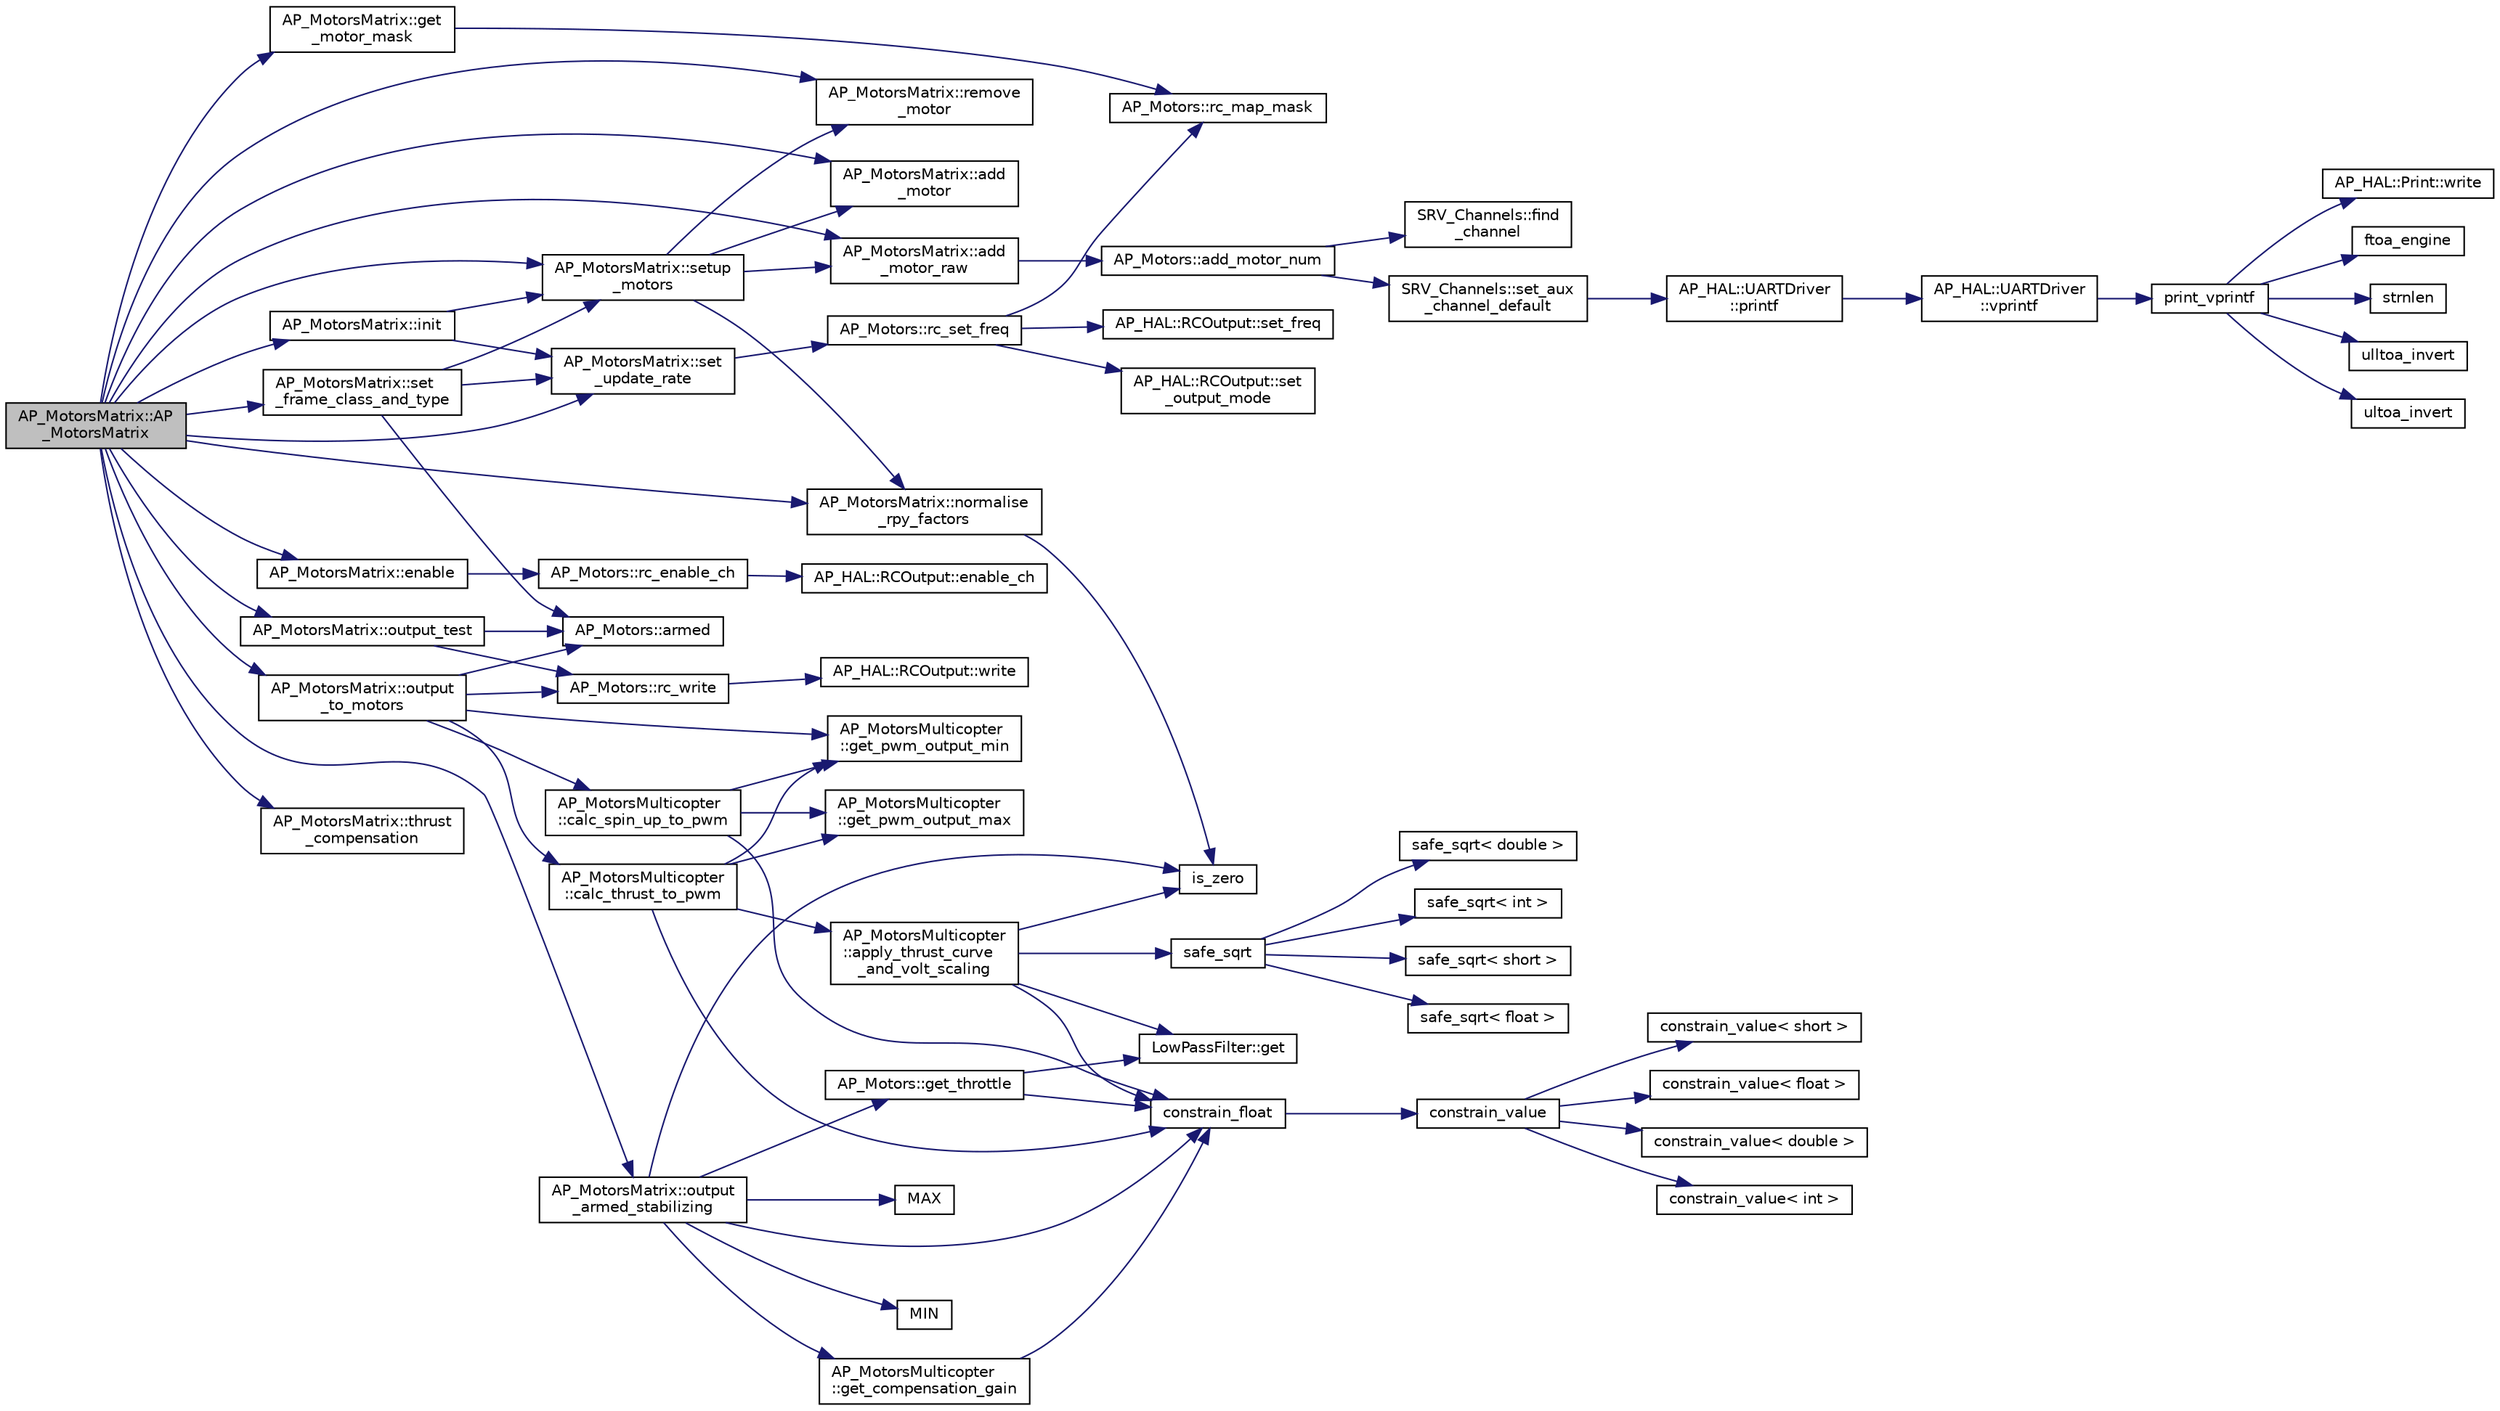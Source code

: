 digraph "AP_MotorsMatrix::AP_MotorsMatrix"
{
 // INTERACTIVE_SVG=YES
  edge [fontname="Helvetica",fontsize="10",labelfontname="Helvetica",labelfontsize="10"];
  node [fontname="Helvetica",fontsize="10",shape=record];
  rankdir="LR";
  Node1 [label="AP_MotorsMatrix::AP\l_MotorsMatrix",height=0.2,width=0.4,color="black", fillcolor="grey75", style="filled", fontcolor="black"];
  Node1 -> Node2 [color="midnightblue",fontsize="10",style="solid",fontname="Helvetica"];
  Node2 [label="AP_MotorsMatrix::init",height=0.2,width=0.4,color="black", fillcolor="white", style="filled",URL="$classAP__MotorsMatrix.html#aac841b5c0bd90818f0dbf5ea523b9ec7"];
  Node2 -> Node3 [color="midnightblue",fontsize="10",style="solid",fontname="Helvetica"];
  Node3 [label="AP_MotorsMatrix::setup\l_motors",height=0.2,width=0.4,color="black", fillcolor="white", style="filled",URL="$classAP__MotorsMatrix.html#add4cc7528ad5a337f58ec38a64156bd4"];
  Node3 -> Node4 [color="midnightblue",fontsize="10",style="solid",fontname="Helvetica"];
  Node4 [label="AP_MotorsMatrix::remove\l_motor",height=0.2,width=0.4,color="black", fillcolor="white", style="filled",URL="$classAP__MotorsMatrix.html#a586b776b1ea64bb0590a50997d17dcb1"];
  Node3 -> Node5 [color="midnightblue",fontsize="10",style="solid",fontname="Helvetica"];
  Node5 [label="AP_MotorsMatrix::add\l_motor",height=0.2,width=0.4,color="black", fillcolor="white", style="filled",URL="$classAP__MotorsMatrix.html#a96211b4b9a24e1abc125892780815b32"];
  Node3 -> Node6 [color="midnightblue",fontsize="10",style="solid",fontname="Helvetica"];
  Node6 [label="AP_MotorsMatrix::add\l_motor_raw",height=0.2,width=0.4,color="black", fillcolor="white", style="filled",URL="$classAP__MotorsMatrix.html#a7845148fb3e5acb078d0dc121d75470b"];
  Node6 -> Node7 [color="midnightblue",fontsize="10",style="solid",fontname="Helvetica"];
  Node7 [label="AP_Motors::add_motor_num",height=0.2,width=0.4,color="black", fillcolor="white", style="filled",URL="$classAP__Motors.html#ad0a73edfaa0d7b5c4f325a823c7781f4"];
  Node7 -> Node8 [color="midnightblue",fontsize="10",style="solid",fontname="Helvetica"];
  Node8 [label="SRV_Channels::set_aux\l_channel_default",height=0.2,width=0.4,color="black", fillcolor="white", style="filled",URL="$classSRV__Channels.html#a97577ca02c12e3b851cd5d563d32b640"];
  Node8 -> Node9 [color="midnightblue",fontsize="10",style="solid",fontname="Helvetica"];
  Node9 [label="AP_HAL::UARTDriver\l::printf",height=0.2,width=0.4,color="black", fillcolor="white", style="filled",URL="$classAP__HAL_1_1UARTDriver.html#a6ceedc792594e59fc7d80b39a435f027"];
  Node9 -> Node10 [color="midnightblue",fontsize="10",style="solid",fontname="Helvetica"];
  Node10 [label="AP_HAL::UARTDriver\l::vprintf",height=0.2,width=0.4,color="black", fillcolor="white", style="filled",URL="$classAP__HAL_1_1UARTDriver.html#aa8abfb6d6641299472c29ac1edde559f"];
  Node10 -> Node11 [color="midnightblue",fontsize="10",style="solid",fontname="Helvetica"];
  Node11 [label="print_vprintf",height=0.2,width=0.4,color="black", fillcolor="white", style="filled",URL="$print__vprintf_8cpp.html#a1534eaeab54696df96975b56d9f49212"];
  Node11 -> Node12 [color="midnightblue",fontsize="10",style="solid",fontname="Helvetica"];
  Node12 [label="AP_HAL::Print::write",height=0.2,width=0.4,color="black", fillcolor="white", style="filled",URL="$classAP__HAL_1_1Print.html#acc65391952a43334f8f5c9bef341f501"];
  Node11 -> Node13 [color="midnightblue",fontsize="10",style="solid",fontname="Helvetica"];
  Node13 [label="ftoa_engine",height=0.2,width=0.4,color="black", fillcolor="white", style="filled",URL="$ftoa__engine_8cpp.html#a1c28234da8f20b43c85890d4bb452947"];
  Node11 -> Node14 [color="midnightblue",fontsize="10",style="solid",fontname="Helvetica"];
  Node14 [label="strnlen",height=0.2,width=0.4,color="black", fillcolor="white", style="filled",URL="$replace_8cpp.html#a880bcc7b85a09e6254691bebd5344b51"];
  Node11 -> Node15 [color="midnightblue",fontsize="10",style="solid",fontname="Helvetica"];
  Node15 [label="ulltoa_invert",height=0.2,width=0.4,color="black", fillcolor="white", style="filled",URL="$utoa__invert_8cpp.html#a34926f552460b47c414ec4d83b32815c"];
  Node11 -> Node16 [color="midnightblue",fontsize="10",style="solid",fontname="Helvetica"];
  Node16 [label="ultoa_invert",height=0.2,width=0.4,color="black", fillcolor="white", style="filled",URL="$utoa__invert_8cpp.html#a5d99bba8e697c1e11da489d88fca8559"];
  Node7 -> Node17 [color="midnightblue",fontsize="10",style="solid",fontname="Helvetica"];
  Node17 [label="SRV_Channels::find\l_channel",height=0.2,width=0.4,color="black", fillcolor="white", style="filled",URL="$classSRV__Channels.html#aa8ce392569ac9b773e5edd27bd3c6650"];
  Node3 -> Node18 [color="midnightblue",fontsize="10",style="solid",fontname="Helvetica"];
  Node18 [label="AP_MotorsMatrix::normalise\l_rpy_factors",height=0.2,width=0.4,color="black", fillcolor="white", style="filled",URL="$classAP__MotorsMatrix.html#a9a8a1478be4206233f70886a860f00e0"];
  Node18 -> Node19 [color="midnightblue",fontsize="10",style="solid",fontname="Helvetica"];
  Node19 [label="is_zero",height=0.2,width=0.4,color="black", fillcolor="white", style="filled",URL="$AP__Math_8h.html#a2a12cce483e9b870da70d30406d82c60"];
  Node2 -> Node20 [color="midnightblue",fontsize="10",style="solid",fontname="Helvetica"];
  Node20 [label="AP_MotorsMatrix::set\l_update_rate",height=0.2,width=0.4,color="black", fillcolor="white", style="filled",URL="$classAP__MotorsMatrix.html#a4ccbbe0d2641a973f7140b5c8ba7724e"];
  Node20 -> Node21 [color="midnightblue",fontsize="10",style="solid",fontname="Helvetica"];
  Node21 [label="AP_Motors::rc_set_freq",height=0.2,width=0.4,color="black", fillcolor="white", style="filled",URL="$classAP__Motors.html#a3d84a895c644d34e7fe78d7301ccf534"];
  Node21 -> Node22 [color="midnightblue",fontsize="10",style="solid",fontname="Helvetica"];
  Node22 [label="AP_Motors::rc_map_mask",height=0.2,width=0.4,color="black", fillcolor="white", style="filled",URL="$classAP__Motors.html#ac3abe2484a90e4717f50b63613e05ba6"];
  Node21 -> Node23 [color="midnightblue",fontsize="10",style="solid",fontname="Helvetica"];
  Node23 [label="AP_HAL::RCOutput::set_freq",height=0.2,width=0.4,color="black", fillcolor="white", style="filled",URL="$classAP__HAL_1_1RCOutput.html#ae7903398aa18e2472dd34081e626dcb7"];
  Node21 -> Node24 [color="midnightblue",fontsize="10",style="solid",fontname="Helvetica"];
  Node24 [label="AP_HAL::RCOutput::set\l_output_mode",height=0.2,width=0.4,color="black", fillcolor="white", style="filled",URL="$classAP__HAL_1_1RCOutput.html#a2750a3caebe138a66da523e78502d51c"];
  Node1 -> Node25 [color="midnightblue",fontsize="10",style="solid",fontname="Helvetica"];
  Node25 [label="AP_MotorsMatrix::set\l_frame_class_and_type",height=0.2,width=0.4,color="black", fillcolor="white", style="filled",URL="$classAP__MotorsMatrix.html#a58482c4eb0d57303b9bd7f7e122e7187"];
  Node25 -> Node26 [color="midnightblue",fontsize="10",style="solid",fontname="Helvetica"];
  Node26 [label="AP_Motors::armed",height=0.2,width=0.4,color="black", fillcolor="white", style="filled",URL="$classAP__Motors.html#abb781661db2b685644795dfe8f5a655f"];
  Node25 -> Node3 [color="midnightblue",fontsize="10",style="solid",fontname="Helvetica"];
  Node25 -> Node20 [color="midnightblue",fontsize="10",style="solid",fontname="Helvetica"];
  Node1 -> Node20 [color="midnightblue",fontsize="10",style="solid",fontname="Helvetica"];
  Node1 -> Node27 [color="midnightblue",fontsize="10",style="solid",fontname="Helvetica"];
  Node27 [label="AP_MotorsMatrix::enable",height=0.2,width=0.4,color="black", fillcolor="white", style="filled",URL="$classAP__MotorsMatrix.html#a934ca726182ad47b9fa2fe78aeb076c2"];
  Node27 -> Node28 [color="midnightblue",fontsize="10",style="solid",fontname="Helvetica"];
  Node28 [label="AP_Motors::rc_enable_ch",height=0.2,width=0.4,color="black", fillcolor="white", style="filled",URL="$classAP__Motors.html#a91e69152a30b5e1020f3e49271b9d054"];
  Node28 -> Node29 [color="midnightblue",fontsize="10",style="solid",fontname="Helvetica"];
  Node29 [label="AP_HAL::RCOutput::enable_ch",height=0.2,width=0.4,color="black", fillcolor="white", style="filled",URL="$classAP__HAL_1_1RCOutput.html#a25196bb820266d4afcae14d0acdb7e1c"];
  Node1 -> Node30 [color="midnightblue",fontsize="10",style="solid",fontname="Helvetica"];
  Node30 [label="AP_MotorsMatrix::output_test",height=0.2,width=0.4,color="black", fillcolor="white", style="filled",URL="$classAP__MotorsMatrix.html#a39465beda648409a64e27ad97a776505"];
  Node30 -> Node26 [color="midnightblue",fontsize="10",style="solid",fontname="Helvetica"];
  Node30 -> Node31 [color="midnightblue",fontsize="10",style="solid",fontname="Helvetica"];
  Node31 [label="AP_Motors::rc_write",height=0.2,width=0.4,color="black", fillcolor="white", style="filled",URL="$classAP__Motors.html#aaa7607c19a1ce444330aee972dd925ef"];
  Node31 -> Node32 [color="midnightblue",fontsize="10",style="solid",fontname="Helvetica"];
  Node32 [label="AP_HAL::RCOutput::write",height=0.2,width=0.4,color="black", fillcolor="white", style="filled",URL="$classAP__HAL_1_1RCOutput.html#ade509cf82dfb1f6fab3eba0c026c5d60"];
  Node1 -> Node33 [color="midnightblue",fontsize="10",style="solid",fontname="Helvetica"];
  Node33 [label="AP_MotorsMatrix::output\l_to_motors",height=0.2,width=0.4,color="black", fillcolor="white", style="filled",URL="$classAP__MotorsMatrix.html#a63cad236c6cb9e145b764f3eec202262"];
  Node33 -> Node26 [color="midnightblue",fontsize="10",style="solid",fontname="Helvetica"];
  Node33 -> Node34 [color="midnightblue",fontsize="10",style="solid",fontname="Helvetica"];
  Node34 [label="AP_MotorsMulticopter\l::get_pwm_output_min",height=0.2,width=0.4,color="black", fillcolor="white", style="filled",URL="$classAP__MotorsMulticopter.html#a0969b7047507b04155284cfa9ad870f9"];
  Node33 -> Node35 [color="midnightblue",fontsize="10",style="solid",fontname="Helvetica"];
  Node35 [label="AP_MotorsMulticopter\l::calc_spin_up_to_pwm",height=0.2,width=0.4,color="black", fillcolor="white", style="filled",URL="$classAP__MotorsMulticopter.html#ab21a9d00a3bc28de97c08eaa9557fe64"];
  Node35 -> Node34 [color="midnightblue",fontsize="10",style="solid",fontname="Helvetica"];
  Node35 -> Node36 [color="midnightblue",fontsize="10",style="solid",fontname="Helvetica"];
  Node36 [label="constrain_float",height=0.2,width=0.4,color="black", fillcolor="white", style="filled",URL="$AP__Math_8h.html#ad525609d9dba6ffa556a0fbf08a3f9b4"];
  Node36 -> Node37 [color="midnightblue",fontsize="10",style="solid",fontname="Helvetica"];
  Node37 [label="constrain_value",height=0.2,width=0.4,color="black", fillcolor="white", style="filled",URL="$AP__Math_8h.html#a20e8f8671c282c69c1954652b6d61585"];
  Node37 -> Node38 [color="midnightblue",fontsize="10",style="solid",fontname="Helvetica"];
  Node38 [label="constrain_value\< int \>",height=0.2,width=0.4,color="black", fillcolor="white", style="filled",URL="$AP__Math_8cpp.html#a37e8e901754cb9c8e53a8e3030c82c50"];
  Node37 -> Node39 [color="midnightblue",fontsize="10",style="solid",fontname="Helvetica"];
  Node39 [label="constrain_value\< short \>",height=0.2,width=0.4,color="black", fillcolor="white", style="filled",URL="$AP__Math_8cpp.html#afdbe107ec1987d318a6347816fbf2b89"];
  Node37 -> Node40 [color="midnightblue",fontsize="10",style="solid",fontname="Helvetica"];
  Node40 [label="constrain_value\< float \>",height=0.2,width=0.4,color="black", fillcolor="white", style="filled",URL="$AP__Math_8cpp.html#ae6c621670c214da687de21d4e3a92587"];
  Node37 -> Node41 [color="midnightblue",fontsize="10",style="solid",fontname="Helvetica"];
  Node41 [label="constrain_value\< double \>",height=0.2,width=0.4,color="black", fillcolor="white", style="filled",URL="$AP__Math_8cpp.html#afe3990b00e9abc43fa97dfaf8e32f5c4"];
  Node35 -> Node42 [color="midnightblue",fontsize="10",style="solid",fontname="Helvetica"];
  Node42 [label="AP_MotorsMulticopter\l::get_pwm_output_max",height=0.2,width=0.4,color="black", fillcolor="white", style="filled",URL="$classAP__MotorsMulticopter.html#af7dc0ae460df943a30f44008de57cba9"];
  Node33 -> Node43 [color="midnightblue",fontsize="10",style="solid",fontname="Helvetica"];
  Node43 [label="AP_MotorsMulticopter\l::calc_thrust_to_pwm",height=0.2,width=0.4,color="black", fillcolor="white", style="filled",URL="$classAP__MotorsMulticopter.html#a3bc2197c2dea9acd1a61b93b0b69523c"];
  Node43 -> Node36 [color="midnightblue",fontsize="10",style="solid",fontname="Helvetica"];
  Node43 -> Node34 [color="midnightblue",fontsize="10",style="solid",fontname="Helvetica"];
  Node43 -> Node42 [color="midnightblue",fontsize="10",style="solid",fontname="Helvetica"];
  Node43 -> Node44 [color="midnightblue",fontsize="10",style="solid",fontname="Helvetica"];
  Node44 [label="AP_MotorsMulticopter\l::apply_thrust_curve\l_and_volt_scaling",height=0.2,width=0.4,color="black", fillcolor="white", style="filled",URL="$classAP__MotorsMulticopter.html#a74c8c407b3ffcc599813e36fdc3b952f"];
  Node44 -> Node19 [color="midnightblue",fontsize="10",style="solid",fontname="Helvetica"];
  Node44 -> Node45 [color="midnightblue",fontsize="10",style="solid",fontname="Helvetica"];
  Node45 [label="LowPassFilter::get",height=0.2,width=0.4,color="black", fillcolor="white", style="filled",URL="$classLowPassFilter.html#af4fadecd2b4865888d6262f2fe67f8d1"];
  Node44 -> Node46 [color="midnightblue",fontsize="10",style="solid",fontname="Helvetica"];
  Node46 [label="safe_sqrt",height=0.2,width=0.4,color="black", fillcolor="white", style="filled",URL="$AP__Math_8cpp.html#ac89eb1832d8e4d67fcf1ac07e3c25184"];
  Node46 -> Node47 [color="midnightblue",fontsize="10",style="solid",fontname="Helvetica"];
  Node47 [label="safe_sqrt\< int \>",height=0.2,width=0.4,color="black", fillcolor="white", style="filled",URL="$AP__Math_8cpp.html#aa5cb9421d48def32eb7574adb1b152b0"];
  Node46 -> Node48 [color="midnightblue",fontsize="10",style="solid",fontname="Helvetica"];
  Node48 [label="safe_sqrt\< short \>",height=0.2,width=0.4,color="black", fillcolor="white", style="filled",URL="$AP__Math_8cpp.html#a6952300e3d03222491051d674312b67d"];
  Node46 -> Node49 [color="midnightblue",fontsize="10",style="solid",fontname="Helvetica"];
  Node49 [label="safe_sqrt\< float \>",height=0.2,width=0.4,color="black", fillcolor="white", style="filled",URL="$AP__Math_8cpp.html#a40ae6cfccff676d9d2ff57e2e9ca549c"];
  Node46 -> Node50 [color="midnightblue",fontsize="10",style="solid",fontname="Helvetica"];
  Node50 [label="safe_sqrt\< double \>",height=0.2,width=0.4,color="black", fillcolor="white", style="filled",URL="$AP__Math_8cpp.html#acf6795fb73b8b915b53126f71cd2712a"];
  Node44 -> Node36 [color="midnightblue",fontsize="10",style="solid",fontname="Helvetica"];
  Node33 -> Node31 [color="midnightblue",fontsize="10",style="solid",fontname="Helvetica"];
  Node1 -> Node51 [color="midnightblue",fontsize="10",style="solid",fontname="Helvetica"];
  Node51 [label="AP_MotorsMatrix::get\l_motor_mask",height=0.2,width=0.4,color="black", fillcolor="white", style="filled",URL="$classAP__MotorsMatrix.html#a9fe986c1c58710eb930952f15c2d1a7a"];
  Node51 -> Node22 [color="midnightblue",fontsize="10",style="solid",fontname="Helvetica"];
  Node1 -> Node52 [color="midnightblue",fontsize="10",style="solid",fontname="Helvetica"];
  Node52 [label="AP_MotorsMatrix::output\l_armed_stabilizing",height=0.2,width=0.4,color="black", fillcolor="white", style="filled",URL="$classAP__MotorsMatrix.html#a32cad7f12087bf7106fe70a8d40f7419"];
  Node52 -> Node53 [color="midnightblue",fontsize="10",style="solid",fontname="Helvetica"];
  Node53 [label="AP_MotorsMulticopter\l::get_compensation_gain",height=0.2,width=0.4,color="black", fillcolor="white", style="filled",URL="$classAP__MotorsMulticopter.html#a19424c7560260cfa5c91c1873257cb3e"];
  Node53 -> Node36 [color="midnightblue",fontsize="10",style="solid",fontname="Helvetica"];
  Node52 -> Node54 [color="midnightblue",fontsize="10",style="solid",fontname="Helvetica"];
  Node54 [label="AP_Motors::get_throttle",height=0.2,width=0.4,color="black", fillcolor="white", style="filled",URL="$classAP__Motors.html#a82a340f9ada90ee7399c857b3464e11a"];
  Node54 -> Node36 [color="midnightblue",fontsize="10",style="solid",fontname="Helvetica"];
  Node54 -> Node45 [color="midnightblue",fontsize="10",style="solid",fontname="Helvetica"];
  Node52 -> Node36 [color="midnightblue",fontsize="10",style="solid",fontname="Helvetica"];
  Node52 -> Node55 [color="midnightblue",fontsize="10",style="solid",fontname="Helvetica"];
  Node55 [label="MIN",height=0.2,width=0.4,color="black", fillcolor="white", style="filled",URL="$AP__Math_8h.html#a6b187a3fa1e9f663e89175e7e8e213d6"];
  Node52 -> Node19 [color="midnightblue",fontsize="10",style="solid",fontname="Helvetica"];
  Node52 -> Node56 [color="midnightblue",fontsize="10",style="solid",fontname="Helvetica"];
  Node56 [label="MAX",height=0.2,width=0.4,color="black", fillcolor="white", style="filled",URL="$AP__Math_8h.html#a5c0b5c82749ac54970b2699d3c10ee9b"];
  Node1 -> Node6 [color="midnightblue",fontsize="10",style="solid",fontname="Helvetica"];
  Node1 -> Node5 [color="midnightblue",fontsize="10",style="solid",fontname="Helvetica"];
  Node1 -> Node4 [color="midnightblue",fontsize="10",style="solid",fontname="Helvetica"];
  Node1 -> Node3 [color="midnightblue",fontsize="10",style="solid",fontname="Helvetica"];
  Node1 -> Node18 [color="midnightblue",fontsize="10",style="solid",fontname="Helvetica"];
  Node1 -> Node57 [color="midnightblue",fontsize="10",style="solid",fontname="Helvetica"];
  Node57 [label="AP_MotorsMatrix::thrust\l_compensation",height=0.2,width=0.4,color="black", fillcolor="white", style="filled",URL="$classAP__MotorsMatrix.html#a2e48ad98a9621d68f53adfe6e6dfaec6"];
}
